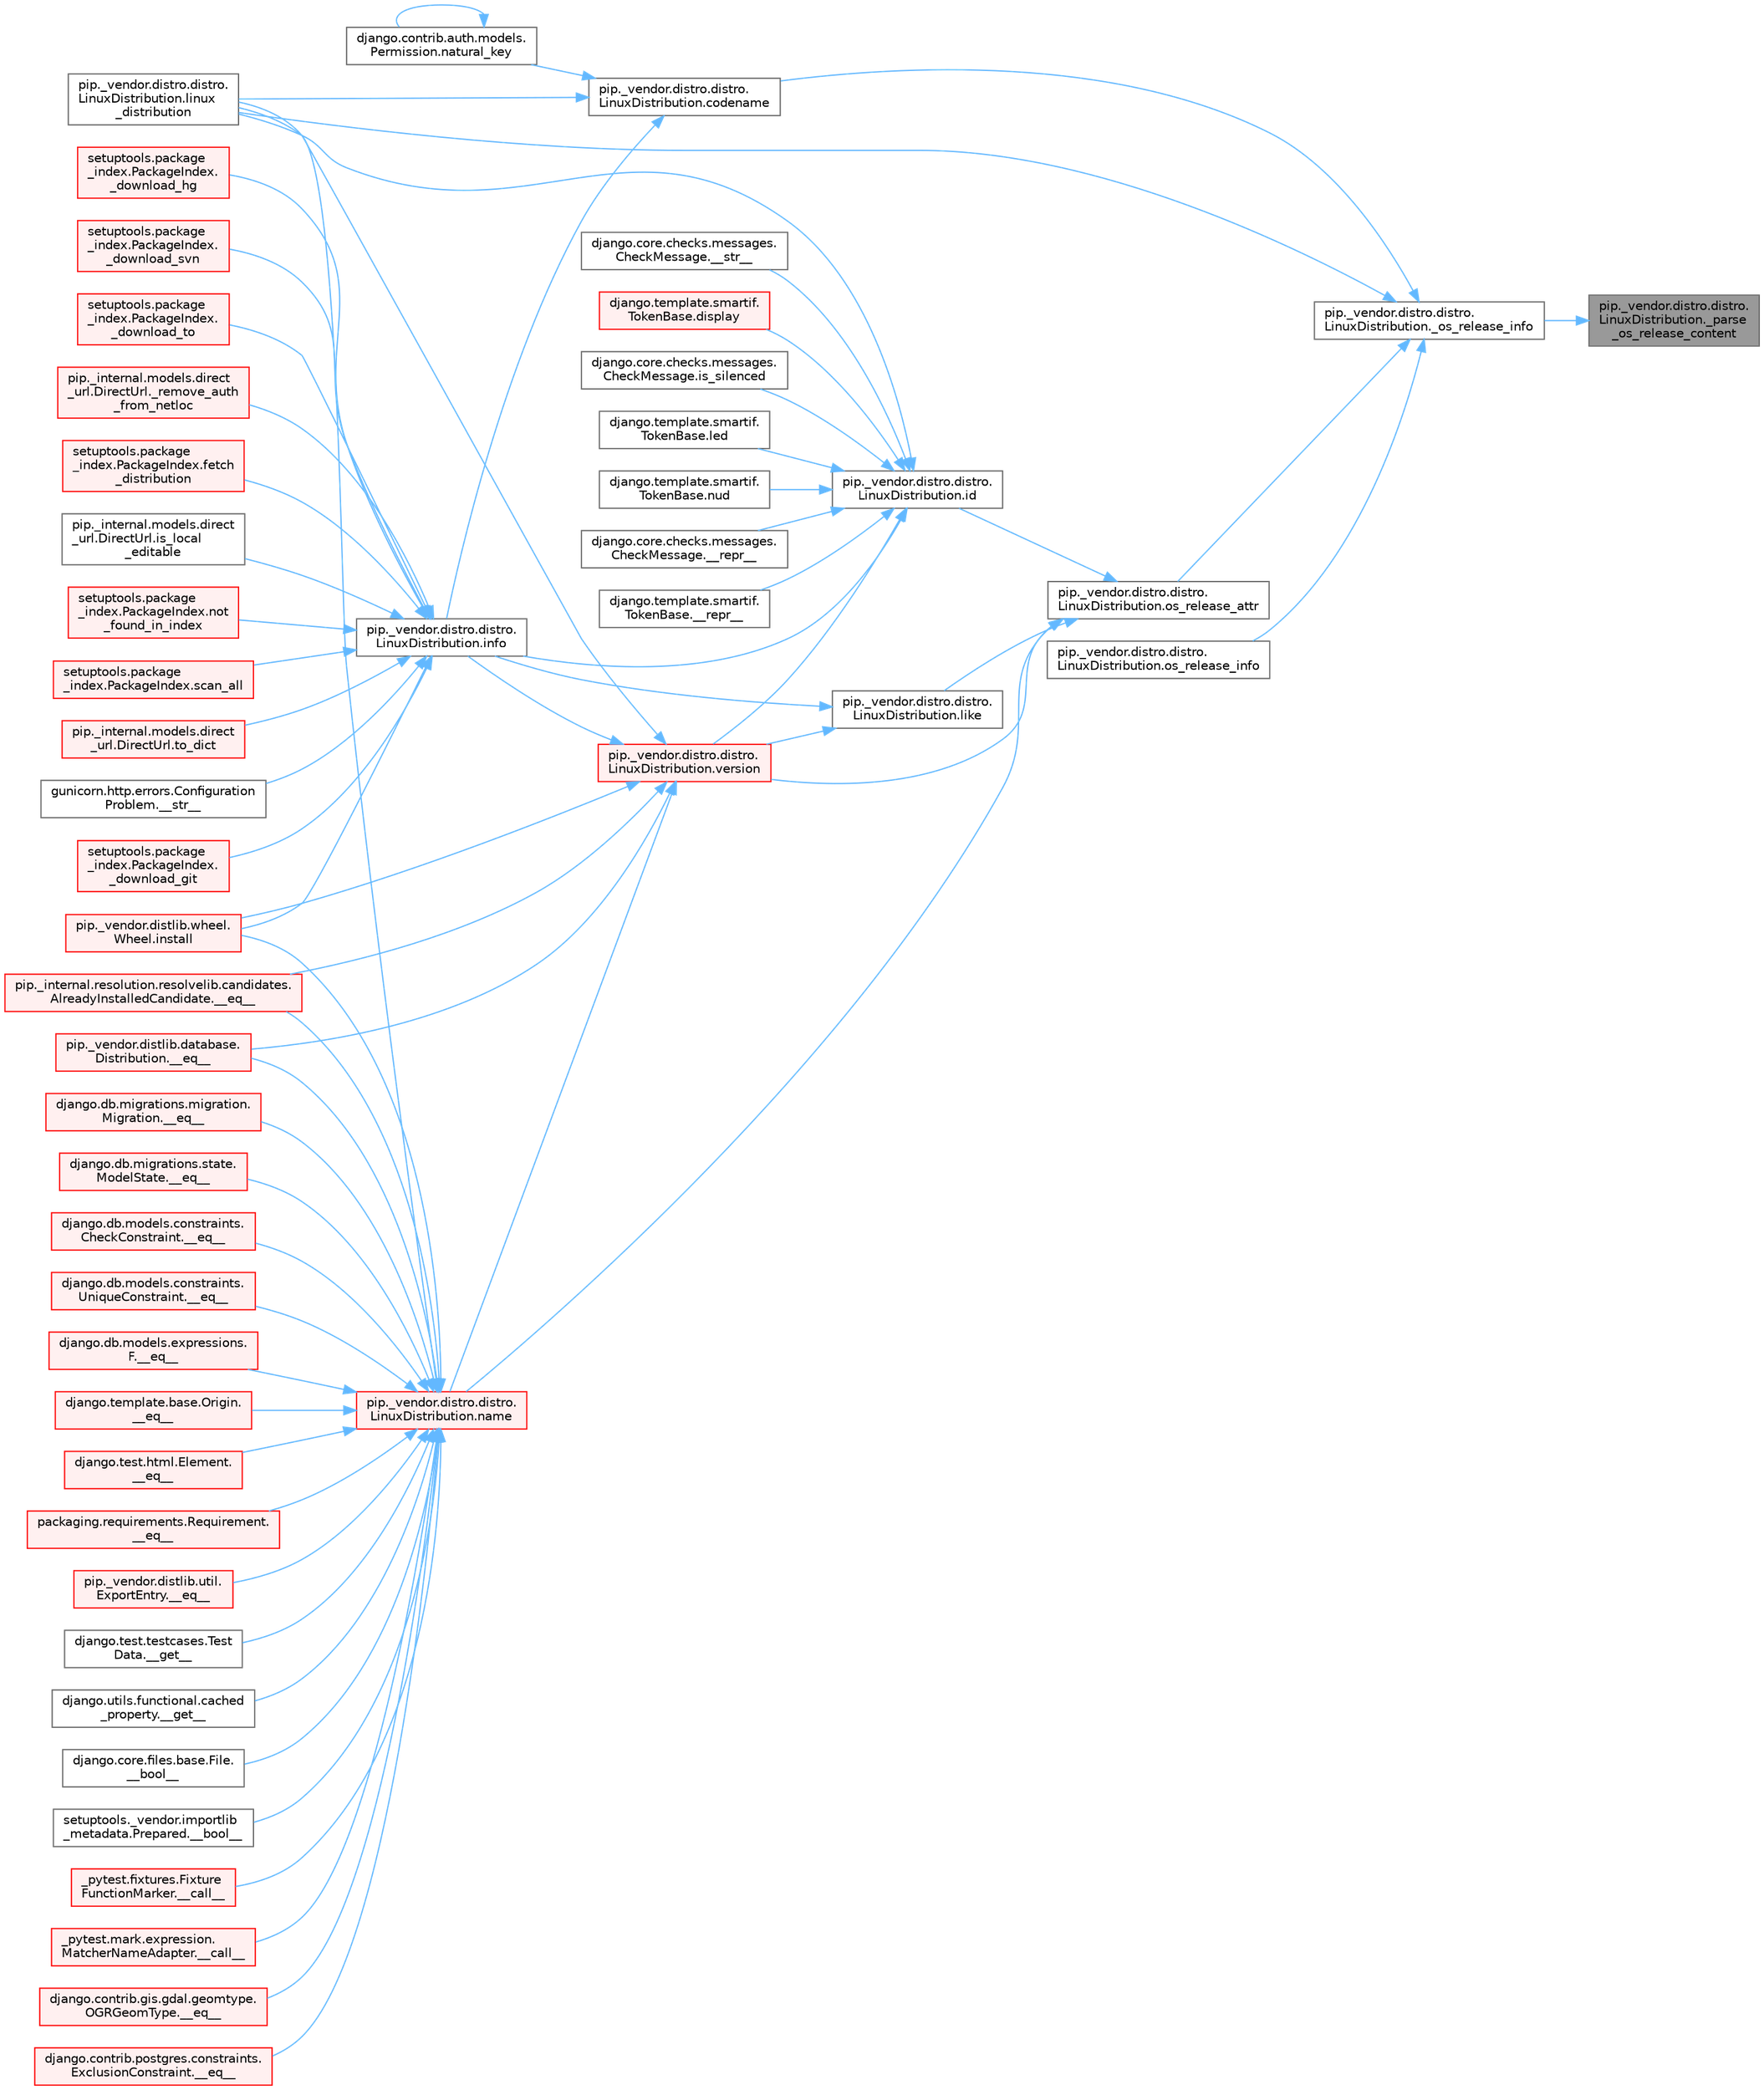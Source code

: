 digraph "pip._vendor.distro.distro.LinuxDistribution._parse_os_release_content"
{
 // LATEX_PDF_SIZE
  bgcolor="transparent";
  edge [fontname=Helvetica,fontsize=10,labelfontname=Helvetica,labelfontsize=10];
  node [fontname=Helvetica,fontsize=10,shape=box,height=0.2,width=0.4];
  rankdir="RL";
  Node1 [id="Node000001",label="pip._vendor.distro.distro.\lLinuxDistribution._parse\l_os_release_content",height=0.2,width=0.4,color="gray40", fillcolor="grey60", style="filled", fontcolor="black",tooltip=" "];
  Node1 -> Node2 [id="edge1_Node000001_Node000002",dir="back",color="steelblue1",style="solid",tooltip=" "];
  Node2 [id="Node000002",label="pip._vendor.distro.distro.\lLinuxDistribution._os_release_info",height=0.2,width=0.4,color="grey40", fillcolor="white", style="filled",URL="$classpip_1_1__vendor_1_1distro_1_1distro_1_1_linux_distribution.html#a01ae8767860f2218e09a753a47cafb62",tooltip=" "];
  Node2 -> Node3 [id="edge2_Node000002_Node000003",dir="back",color="steelblue1",style="solid",tooltip=" "];
  Node3 [id="Node000003",label="pip._vendor.distro.distro.\lLinuxDistribution.codename",height=0.2,width=0.4,color="grey40", fillcolor="white", style="filled",URL="$classpip_1_1__vendor_1_1distro_1_1distro_1_1_linux_distribution.html#a0358d9d8b02ce55672f3571d2cb6cdc7",tooltip=" "];
  Node3 -> Node4 [id="edge3_Node000003_Node000004",dir="back",color="steelblue1",style="solid",tooltip=" "];
  Node4 [id="Node000004",label="pip._vendor.distro.distro.\lLinuxDistribution.info",height=0.2,width=0.4,color="grey40", fillcolor="white", style="filled",URL="$classpip_1_1__vendor_1_1distro_1_1distro_1_1_linux_distribution.html#a006af842ff29a5797a718d5b6f853c95",tooltip=" "];
  Node4 -> Node5 [id="edge4_Node000004_Node000005",dir="back",color="steelblue1",style="solid",tooltip=" "];
  Node5 [id="Node000005",label="gunicorn.http.errors.Configuration\lProblem.__str__",height=0.2,width=0.4,color="grey40", fillcolor="white", style="filled",URL="$classgunicorn_1_1http_1_1errors_1_1_configuration_problem.html#a08b541e472ddcb99f48f882331f9c633",tooltip=" "];
  Node4 -> Node6 [id="edge5_Node000004_Node000006",dir="back",color="steelblue1",style="solid",tooltip=" "];
  Node6 [id="Node000006",label="setuptools.package\l_index.PackageIndex.\l_download_git",height=0.2,width=0.4,color="red", fillcolor="#FFF0F0", style="filled",URL="$classsetuptools_1_1package__index_1_1_package_index.html#ab1314a1d26917b0a04cc8ece0032d7e3",tooltip=" "];
  Node4 -> Node12 [id="edge6_Node000004_Node000012",dir="back",color="steelblue1",style="solid",tooltip=" "];
  Node12 [id="Node000012",label="setuptools.package\l_index.PackageIndex.\l_download_hg",height=0.2,width=0.4,color="red", fillcolor="#FFF0F0", style="filled",URL="$classsetuptools_1_1package__index_1_1_package_index.html#a0ee548df8c0f94ba441bcd80fa3e5103",tooltip=" "];
  Node4 -> Node13 [id="edge7_Node000004_Node000013",dir="back",color="steelblue1",style="solid",tooltip=" "];
  Node13 [id="Node000013",label="setuptools.package\l_index.PackageIndex.\l_download_svn",height=0.2,width=0.4,color="red", fillcolor="#FFF0F0", style="filled",URL="$classsetuptools_1_1package__index_1_1_package_index.html#a81dace6f0ecf75081f9fad736c19f0ad",tooltip=" "];
  Node4 -> Node16 [id="edge8_Node000004_Node000016",dir="back",color="steelblue1",style="solid",tooltip=" "];
  Node16 [id="Node000016",label="setuptools.package\l_index.PackageIndex.\l_download_to",height=0.2,width=0.4,color="red", fillcolor="#FFF0F0", style="filled",URL="$classsetuptools_1_1package__index_1_1_package_index.html#aeccafd2a1047436cd2ad36119fea849c",tooltip=" "];
  Node4 -> Node17 [id="edge9_Node000004_Node000017",dir="back",color="steelblue1",style="solid",tooltip=" "];
  Node17 [id="Node000017",label="pip._internal.models.direct\l_url.DirectUrl._remove_auth\l_from_netloc",height=0.2,width=0.4,color="red", fillcolor="#FFF0F0", style="filled",URL="$classpip_1_1__internal_1_1models_1_1direct__url_1_1_direct_url.html#a67ca6b45b59c3d0c5c365e6c201f8606",tooltip=" "];
  Node4 -> Node9 [id="edge10_Node000004_Node000009",dir="back",color="steelblue1",style="solid",tooltip=" "];
  Node9 [id="Node000009",label="setuptools.package\l_index.PackageIndex.fetch\l_distribution",height=0.2,width=0.4,color="red", fillcolor="#FFF0F0", style="filled",URL="$classsetuptools_1_1package__index_1_1_package_index.html#ac5576b29d3cea2f46cf7f84d7a991cbe",tooltip=" "];
  Node4 -> Node596 [id="edge11_Node000004_Node000596",dir="back",color="steelblue1",style="solid",tooltip=" "];
  Node596 [id="Node000596",label="pip._vendor.distlib.wheel.\lWheel.install",height=0.2,width=0.4,color="red", fillcolor="#FFF0F0", style="filled",URL="$classpip_1_1__vendor_1_1distlib_1_1wheel_1_1_wheel.html#a2d42ca18eda62d320111afef46504f5c",tooltip=" "];
  Node4 -> Node597 [id="edge12_Node000004_Node000597",dir="back",color="steelblue1",style="solid",tooltip=" "];
  Node597 [id="Node000597",label="pip._internal.models.direct\l_url.DirectUrl.is_local\l_editable",height=0.2,width=0.4,color="grey40", fillcolor="white", style="filled",URL="$classpip_1_1__internal_1_1models_1_1direct__url_1_1_direct_url.html#acbbe586323346ab82ae87486b6df5530",tooltip=" "];
  Node4 -> Node598 [id="edge13_Node000004_Node000598",dir="back",color="steelblue1",style="solid",tooltip=" "];
  Node598 [id="Node000598",label="setuptools.package\l_index.PackageIndex.not\l_found_in_index",height=0.2,width=0.4,color="red", fillcolor="#FFF0F0", style="filled",URL="$classsetuptools_1_1package__index_1_1_package_index.html#a84e2a83509f553cd8357b38ff525fa10",tooltip=" "];
  Node4 -> Node601 [id="edge14_Node000004_Node000601",dir="back",color="steelblue1",style="solid",tooltip=" "];
  Node601 [id="Node000601",label="setuptools.package\l_index.PackageIndex.scan_all",height=0.2,width=0.4,color="red", fillcolor="#FFF0F0", style="filled",URL="$classsetuptools_1_1package__index_1_1_package_index.html#ac9b166c96ce16e09e23ab0603a253c33",tooltip=" "];
  Node4 -> Node19 [id="edge15_Node000004_Node000019",dir="back",color="steelblue1",style="solid",tooltip=" "];
  Node19 [id="Node000019",label="pip._internal.models.direct\l_url.DirectUrl.to_dict",height=0.2,width=0.4,color="red", fillcolor="#FFF0F0", style="filled",URL="$classpip_1_1__internal_1_1models_1_1direct__url_1_1_direct_url.html#ab3a05143f7057bf300597cd147dadaa3",tooltip=" "];
  Node3 -> Node2328 [id="edge16_Node000003_Node002328",dir="back",color="steelblue1",style="solid",tooltip=" "];
  Node2328 [id="Node002328",label="pip._vendor.distro.distro.\lLinuxDistribution.linux\l_distribution",height=0.2,width=0.4,color="grey40", fillcolor="white", style="filled",URL="$classpip_1_1__vendor_1_1distro_1_1distro_1_1_linux_distribution.html#a3babc6762bf16e331f59bf3b90d820ee",tooltip=" "];
  Node3 -> Node3181 [id="edge17_Node000003_Node003181",dir="back",color="steelblue1",style="solid",tooltip=" "];
  Node3181 [id="Node003181",label="django.contrib.auth.models.\lPermission.natural_key",height=0.2,width=0.4,color="grey40", fillcolor="white", style="filled",URL="$classdjango_1_1contrib_1_1auth_1_1models_1_1_permission.html#aa4f5b06a57c99a3bd143564cb477c67a",tooltip=" "];
  Node3181 -> Node3181 [id="edge18_Node003181_Node003181",dir="back",color="steelblue1",style="solid",tooltip=" "];
  Node2 -> Node2328 [id="edge19_Node000002_Node002328",dir="back",color="steelblue1",style="solid",tooltip=" "];
  Node2 -> Node3182 [id="edge20_Node000002_Node003182",dir="back",color="steelblue1",style="solid",tooltip=" "];
  Node3182 [id="Node003182",label="pip._vendor.distro.distro.\lLinuxDistribution.os_release_attr",height=0.2,width=0.4,color="grey40", fillcolor="white", style="filled",URL="$classpip_1_1__vendor_1_1distro_1_1distro_1_1_linux_distribution.html#a968f52bb8dde8bdf6141e68c66dfa779",tooltip=" "];
  Node3182 -> Node3183 [id="edge21_Node003182_Node003183",dir="back",color="steelblue1",style="solid",tooltip=" "];
  Node3183 [id="Node003183",label="pip._vendor.distro.distro.\lLinuxDistribution.id",height=0.2,width=0.4,color="grey40", fillcolor="white", style="filled",URL="$classpip_1_1__vendor_1_1distro_1_1distro_1_1_linux_distribution.html#aec57d97b3bd82778371db7afa1d5b877",tooltip=" "];
  Node3183 -> Node3184 [id="edge22_Node003183_Node003184",dir="back",color="steelblue1",style="solid",tooltip=" "];
  Node3184 [id="Node003184",label="django.core.checks.messages.\lCheckMessage.__repr__",height=0.2,width=0.4,color="grey40", fillcolor="white", style="filled",URL="$classdjango_1_1core_1_1checks_1_1messages_1_1_check_message.html#aacd437544c605df73955ce188f1ec16c",tooltip=" "];
  Node3183 -> Node3185 [id="edge23_Node003183_Node003185",dir="back",color="steelblue1",style="solid",tooltip=" "];
  Node3185 [id="Node003185",label="django.template.smartif.\lTokenBase.__repr__",height=0.2,width=0.4,color="grey40", fillcolor="white", style="filled",URL="$classdjango_1_1template_1_1smartif_1_1_token_base.html#a8ee61204df12d80d48cdb6e41f74b94c",tooltip=" "];
  Node3183 -> Node3186 [id="edge24_Node003183_Node003186",dir="back",color="steelblue1",style="solid",tooltip=" "];
  Node3186 [id="Node003186",label="django.core.checks.messages.\lCheckMessage.__str__",height=0.2,width=0.4,color="grey40", fillcolor="white", style="filled",URL="$classdjango_1_1core_1_1checks_1_1messages_1_1_check_message.html#a5a594547b767061367294e697ac8af32",tooltip=" "];
  Node3183 -> Node3187 [id="edge25_Node003183_Node003187",dir="back",color="steelblue1",style="solid",tooltip=" "];
  Node3187 [id="Node003187",label="django.template.smartif.\lTokenBase.display",height=0.2,width=0.4,color="red", fillcolor="#FFF0F0", style="filled",URL="$classdjango_1_1template_1_1smartif_1_1_token_base.html#af8ccd5b8a53d5f0cd5f3f3e853752070",tooltip=" "];
  Node3183 -> Node4 [id="edge26_Node003183_Node000004",dir="back",color="steelblue1",style="solid",tooltip=" "];
  Node3183 -> Node3188 [id="edge27_Node003183_Node003188",dir="back",color="steelblue1",style="solid",tooltip=" "];
  Node3188 [id="Node003188",label="django.core.checks.messages.\lCheckMessage.is_silenced",height=0.2,width=0.4,color="grey40", fillcolor="white", style="filled",URL="$classdjango_1_1core_1_1checks_1_1messages_1_1_check_message.html#a060352835bfe4fe7ba9558592c1cc04f",tooltip=" "];
  Node3183 -> Node3189 [id="edge28_Node003183_Node003189",dir="back",color="steelblue1",style="solid",tooltip=" "];
  Node3189 [id="Node003189",label="django.template.smartif.\lTokenBase.led",height=0.2,width=0.4,color="grey40", fillcolor="white", style="filled",URL="$classdjango_1_1template_1_1smartif_1_1_token_base.html#aa7547de5b3294682f4ce0a9abbb26756",tooltip=" "];
  Node3183 -> Node2328 [id="edge29_Node003183_Node002328",dir="back",color="steelblue1",style="solid",tooltip=" "];
  Node3183 -> Node3190 [id="edge30_Node003183_Node003190",dir="back",color="steelblue1",style="solid",tooltip=" "];
  Node3190 [id="Node003190",label="django.template.smartif.\lTokenBase.nud",height=0.2,width=0.4,color="grey40", fillcolor="white", style="filled",URL="$classdjango_1_1template_1_1smartif_1_1_token_base.html#ad1a7cd0a1aea26a6cc69c4973e1d7e76",tooltip=" "];
  Node3183 -> Node3191 [id="edge31_Node003183_Node003191",dir="back",color="steelblue1",style="solid",tooltip=" "];
  Node3191 [id="Node003191",label="pip._vendor.distro.distro.\lLinuxDistribution.version",height=0.2,width=0.4,color="red", fillcolor="#FFF0F0", style="filled",URL="$classpip_1_1__vendor_1_1distro_1_1distro_1_1_linux_distribution.html#a35f4d1557d49774f4cb5c3f52fca0676",tooltip=" "];
  Node3191 -> Node969 [id="edge32_Node003191_Node000969",dir="back",color="steelblue1",style="solid",tooltip=" "];
  Node969 [id="Node000969",label="pip._internal.resolution.resolvelib.candidates.\lAlreadyInstalledCandidate.__eq__",height=0.2,width=0.4,color="red", fillcolor="#FFF0F0", style="filled",URL="$classpip_1_1__internal_1_1resolution_1_1resolvelib_1_1candidates_1_1_already_installed_candidate.html#a94393be14236fb68b64ac2b9f1e89d53",tooltip=" "];
  Node3191 -> Node970 [id="edge33_Node003191_Node000970",dir="back",color="steelblue1",style="solid",tooltip=" "];
  Node970 [id="Node000970",label="pip._vendor.distlib.database.\lDistribution.__eq__",height=0.2,width=0.4,color="red", fillcolor="#FFF0F0", style="filled",URL="$classpip_1_1__vendor_1_1distlib_1_1database_1_1_distribution.html#aba7030b239fad6f8faac6fcb9bec27c2",tooltip=" "];
  Node3191 -> Node4 [id="edge34_Node003191_Node000004",dir="back",color="steelblue1",style="solid",tooltip=" "];
  Node3191 -> Node596 [id="edge35_Node003191_Node000596",dir="back",color="steelblue1",style="solid",tooltip=" "];
  Node3191 -> Node2328 [id="edge36_Node003191_Node002328",dir="back",color="steelblue1",style="solid",tooltip=" "];
  Node3191 -> Node2844 [id="edge37_Node003191_Node002844",dir="back",color="steelblue1",style="solid",tooltip=" "];
  Node2844 [id="Node002844",label="pip._vendor.distro.distro.\lLinuxDistribution.name",height=0.2,width=0.4,color="red", fillcolor="#FFF0F0", style="filled",URL="$classpip_1_1__vendor_1_1distro_1_1distro_1_1_linux_distribution.html#a0f30009e5f86e89a27bd187e8a759e32",tooltip=" "];
  Node2844 -> Node958 [id="edge38_Node002844_Node000958",dir="back",color="steelblue1",style="solid",tooltip=" "];
  Node958 [id="Node000958",label="django.core.files.base.File.\l__bool__",height=0.2,width=0.4,color="grey40", fillcolor="white", style="filled",URL="$classdjango_1_1core_1_1files_1_1base_1_1_file.html#adf07dd46020c7160b2257d9e3da4bc43",tooltip=" "];
  Node2844 -> Node959 [id="edge39_Node002844_Node000959",dir="back",color="steelblue1",style="solid",tooltip=" "];
  Node959 [id="Node000959",label="setuptools._vendor.importlib\l_metadata.Prepared.__bool__",height=0.2,width=0.4,color="grey40", fillcolor="white", style="filled",URL="$classsetuptools_1_1__vendor_1_1importlib__metadata_1_1_prepared.html#a0395661b38fe11742f24c0482962b913",tooltip=" "];
  Node2844 -> Node960 [id="edge40_Node002844_Node000960",dir="back",color="steelblue1",style="solid",tooltip=" "];
  Node960 [id="Node000960",label="_pytest.fixtures.Fixture\lFunctionMarker.__call__",height=0.2,width=0.4,color="red", fillcolor="#FFF0F0", style="filled",URL="$class__pytest_1_1fixtures_1_1_fixture_function_marker.html#acc9c789cb8d19388b24d740159ba305d",tooltip=" "];
  Node2844 -> Node961 [id="edge41_Node002844_Node000961",dir="back",color="steelblue1",style="solid",tooltip=" "];
  Node961 [id="Node000961",label="_pytest.mark.expression.\lMatcherNameAdapter.__call__",height=0.2,width=0.4,color="red", fillcolor="#FFF0F0", style="filled",URL="$class__pytest_1_1mark_1_1expression_1_1_matcher_name_adapter.html#a7ecd7564e2e67d5ac026d25db1466389",tooltip=" "];
  Node2844 -> Node962 [id="edge42_Node002844_Node000962",dir="back",color="steelblue1",style="solid",tooltip=" "];
  Node962 [id="Node000962",label="django.contrib.gis.gdal.geomtype.\lOGRGeomType.__eq__",height=0.2,width=0.4,color="red", fillcolor="#FFF0F0", style="filled",URL="$classdjango_1_1contrib_1_1gis_1_1gdal_1_1geomtype_1_1_o_g_r_geom_type.html#a878253f899634c312b64add448108474",tooltip=" "];
  Node2844 -> Node484 [id="edge43_Node002844_Node000484",dir="back",color="steelblue1",style="solid",tooltip=" "];
  Node484 [id="Node000484",label="django.contrib.postgres.constraints.\lExclusionConstraint.__eq__",height=0.2,width=0.4,color="red", fillcolor="#FFF0F0", style="filled",URL="$classdjango_1_1contrib_1_1postgres_1_1constraints_1_1_exclusion_constraint.html#af496d048323e51177e1239475f9fe47c",tooltip=" "];
  Node2844 -> Node963 [id="edge44_Node002844_Node000963",dir="back",color="steelblue1",style="solid",tooltip=" "];
  Node963 [id="Node000963",label="django.db.migrations.migration.\lMigration.__eq__",height=0.2,width=0.4,color="red", fillcolor="#FFF0F0", style="filled",URL="$classdjango_1_1db_1_1migrations_1_1migration_1_1_migration.html#a0234090d18f01ee0a7a23b98a036ac79",tooltip=" "];
  Node2844 -> Node964 [id="edge45_Node002844_Node000964",dir="back",color="steelblue1",style="solid",tooltip=" "];
  Node964 [id="Node000964",label="django.db.migrations.state.\lModelState.__eq__",height=0.2,width=0.4,color="red", fillcolor="#FFF0F0", style="filled",URL="$classdjango_1_1db_1_1migrations_1_1state_1_1_model_state.html#ae338faa36574cfa53f86dac5ac80176d",tooltip=" "];
  Node2844 -> Node748 [id="edge46_Node002844_Node000748",dir="back",color="steelblue1",style="solid",tooltip=" "];
  Node748 [id="Node000748",label="django.db.models.constraints.\lCheckConstraint.__eq__",height=0.2,width=0.4,color="red", fillcolor="#FFF0F0", style="filled",URL="$classdjango_1_1db_1_1models_1_1constraints_1_1_check_constraint.html#a55875a553e53009967129f8b8a269475",tooltip=" "];
  Node2844 -> Node485 [id="edge47_Node002844_Node000485",dir="back",color="steelblue1",style="solid",tooltip=" "];
  Node485 [id="Node000485",label="django.db.models.constraints.\lUniqueConstraint.__eq__",height=0.2,width=0.4,color="red", fillcolor="#FFF0F0", style="filled",URL="$classdjango_1_1db_1_1models_1_1constraints_1_1_unique_constraint.html#a1a877e5c6def4673a480b3fd44e3ad19",tooltip=" "];
  Node2844 -> Node965 [id="edge48_Node002844_Node000965",dir="back",color="steelblue1",style="solid",tooltip=" "];
  Node965 [id="Node000965",label="django.db.models.expressions.\lF.__eq__",height=0.2,width=0.4,color="red", fillcolor="#FFF0F0", style="filled",URL="$classdjango_1_1db_1_1models_1_1expressions_1_1_f.html#ae5a4762383529ca2924f76683eede0d2",tooltip=" "];
  Node2844 -> Node966 [id="edge49_Node002844_Node000966",dir="back",color="steelblue1",style="solid",tooltip=" "];
  Node966 [id="Node000966",label="django.template.base.Origin.\l__eq__",height=0.2,width=0.4,color="red", fillcolor="#FFF0F0", style="filled",URL="$classdjango_1_1template_1_1base_1_1_origin.html#aceaf6f15e79a904eef75db1caa454d5c",tooltip=" "];
  Node2844 -> Node967 [id="edge50_Node002844_Node000967",dir="back",color="steelblue1",style="solid",tooltip=" "];
  Node967 [id="Node000967",label="django.test.html.Element.\l__eq__",height=0.2,width=0.4,color="red", fillcolor="#FFF0F0", style="filled",URL="$classdjango_1_1test_1_1html_1_1_element.html#a287e83f2ae4a6f13b9e00d7b70ee5d47",tooltip=" "];
  Node2844 -> Node968 [id="edge51_Node002844_Node000968",dir="back",color="steelblue1",style="solid",tooltip=" "];
  Node968 [id="Node000968",label="packaging.requirements.Requirement.\l__eq__",height=0.2,width=0.4,color="red", fillcolor="#FFF0F0", style="filled",URL="$classpackaging_1_1requirements_1_1_requirement.html#ae285c586a0e8b9e700b0f5f25e2c2671",tooltip=" "];
  Node2844 -> Node969 [id="edge52_Node002844_Node000969",dir="back",color="steelblue1",style="solid",tooltip=" "];
  Node2844 -> Node970 [id="edge53_Node002844_Node000970",dir="back",color="steelblue1",style="solid",tooltip=" "];
  Node2844 -> Node971 [id="edge54_Node002844_Node000971",dir="back",color="steelblue1",style="solid",tooltip=" "];
  Node971 [id="Node000971",label="pip._vendor.distlib.util.\lExportEntry.__eq__",height=0.2,width=0.4,color="red", fillcolor="#FFF0F0", style="filled",URL="$classpip_1_1__vendor_1_1distlib_1_1util_1_1_export_entry.html#a0fb0e6e2d6aa56973f97290b051c5709",tooltip=" "];
  Node2844 -> Node78 [id="edge55_Node002844_Node000078",dir="back",color="steelblue1",style="solid",tooltip=" "];
  Node78 [id="Node000078",label="django.test.testcases.Test\lData.__get__",height=0.2,width=0.4,color="grey40", fillcolor="white", style="filled",URL="$classdjango_1_1test_1_1testcases_1_1_test_data.html#a6b90c1a9262cf266d34b5e5faa257454",tooltip=" "];
  Node2844 -> Node972 [id="edge56_Node002844_Node000972",dir="back",color="steelblue1",style="solid",tooltip=" "];
  Node972 [id="Node000972",label="django.utils.functional.cached\l_property.__get__",height=0.2,width=0.4,color="grey40", fillcolor="white", style="filled",URL="$classdjango_1_1utils_1_1functional_1_1cached__property.html#aea06f0393fa1ebeb0e878b1df50e0ea6",tooltip=" "];
  Node2844 -> Node596 [id="edge57_Node002844_Node000596",dir="back",color="steelblue1",style="solid",tooltip=" "];
  Node2844 -> Node2328 [id="edge58_Node002844_Node002328",dir="back",color="steelblue1",style="solid",tooltip=" "];
  Node3182 -> Node3192 [id="edge59_Node003182_Node003192",dir="back",color="steelblue1",style="solid",tooltip=" "];
  Node3192 [id="Node003192",label="pip._vendor.distro.distro.\lLinuxDistribution.like",height=0.2,width=0.4,color="grey40", fillcolor="white", style="filled",URL="$classpip_1_1__vendor_1_1distro_1_1distro_1_1_linux_distribution.html#af76abe2ec871ec06a5c2c4a311be86f4",tooltip=" "];
  Node3192 -> Node4 [id="edge60_Node003192_Node000004",dir="back",color="steelblue1",style="solid",tooltip=" "];
  Node3192 -> Node3191 [id="edge61_Node003192_Node003191",dir="back",color="steelblue1",style="solid",tooltip=" "];
  Node3182 -> Node2844 [id="edge62_Node003182_Node002844",dir="back",color="steelblue1",style="solid",tooltip=" "];
  Node3182 -> Node3191 [id="edge63_Node003182_Node003191",dir="back",color="steelblue1",style="solid",tooltip=" "];
  Node2 -> Node3193 [id="edge64_Node000002_Node003193",dir="back",color="steelblue1",style="solid",tooltip=" "];
  Node3193 [id="Node003193",label="pip._vendor.distro.distro.\lLinuxDistribution.os_release_info",height=0.2,width=0.4,color="grey40", fillcolor="white", style="filled",URL="$classpip_1_1__vendor_1_1distro_1_1distro_1_1_linux_distribution.html#af9f530b7b826b247c2852c0da0508951",tooltip=" "];
}
